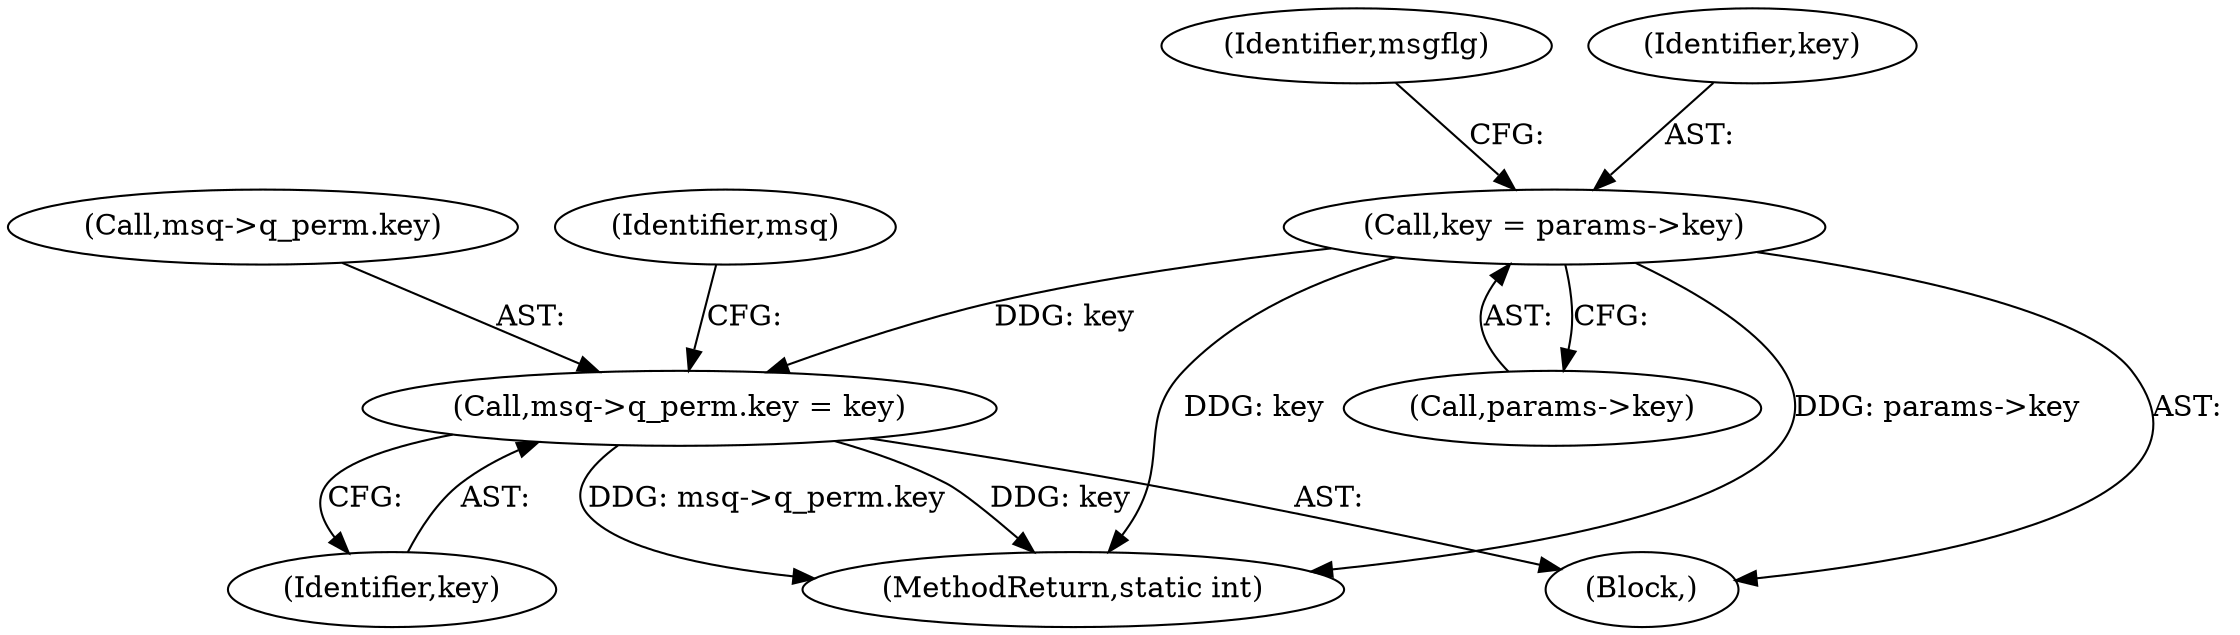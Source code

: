 digraph "0_linux_b9a532277938798b53178d5a66af6e2915cb27cf@pointer" {
"1000109" [label="(Call,key = params->key)"];
"1000141" [label="(Call,msq->q_perm.key = key)"];
"1000147" [label="(Identifier,key)"];
"1000116" [label="(Identifier,msgflg)"];
"1000110" [label="(Identifier,key)"];
"1000109" [label="(Call,key = params->key)"];
"1000142" [label="(Call,msq->q_perm.key)"];
"1000111" [label="(Call,params->key)"];
"1000256" [label="(MethodReturn,static int)"];
"1000141" [label="(Call,msq->q_perm.key = key)"];
"1000104" [label="(Block,)"];
"1000151" [label="(Identifier,msq)"];
"1000109" -> "1000104"  [label="AST: "];
"1000109" -> "1000111"  [label="CFG: "];
"1000110" -> "1000109"  [label="AST: "];
"1000111" -> "1000109"  [label="AST: "];
"1000116" -> "1000109"  [label="CFG: "];
"1000109" -> "1000256"  [label="DDG: key"];
"1000109" -> "1000256"  [label="DDG: params->key"];
"1000109" -> "1000141"  [label="DDG: key"];
"1000141" -> "1000104"  [label="AST: "];
"1000141" -> "1000147"  [label="CFG: "];
"1000142" -> "1000141"  [label="AST: "];
"1000147" -> "1000141"  [label="AST: "];
"1000151" -> "1000141"  [label="CFG: "];
"1000141" -> "1000256"  [label="DDG: msq->q_perm.key"];
"1000141" -> "1000256"  [label="DDG: key"];
}
